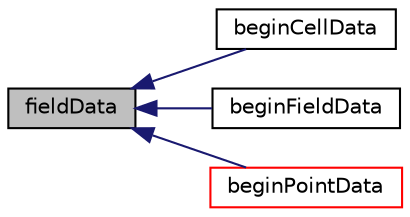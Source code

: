 digraph "fieldData"
{
  bgcolor="transparent";
  edge [fontname="Helvetica",fontsize="10",labelfontname="Helvetica",labelfontsize="10"];
  node [fontname="Helvetica",fontsize="10",shape=record];
  rankdir="LR";
  Node1 [label="fieldData",height=0.2,width=0.4,color="black", fillcolor="grey75", style="filled" fontcolor="black"];
  Node1 -> Node2 [dir="back",color="midnightblue",fontsize="10",style="solid",fontname="Helvetica"];
  Node2 [label="beginCellData",height=0.2,width=0.4,color="black",URL="$namespaceFoam_1_1vtk_1_1legacy.html#a8d28e31bf3200f113d2744b5dd1a58d3",tooltip="Emit legacy CELL_DATA nCells, FIELD FieldData nFields. "];
  Node1 -> Node3 [dir="back",color="midnightblue",fontsize="10",style="solid",fontname="Helvetica"];
  Node3 [label="beginFieldData",height=0.2,width=0.4,color="black",URL="$namespaceFoam_1_1vtk_1_1legacy.html#af84cdbbf5be772ccb75043ad4ad546a9",tooltip="Emit legacy FIELD FieldData nFields. "];
  Node1 -> Node4 [dir="back",color="midnightblue",fontsize="10",style="solid",fontname="Helvetica"];
  Node4 [label="beginPointData",height=0.2,width=0.4,color="red",URL="$namespaceFoam_1_1vtk_1_1legacy.html#ab40d438ddefe4c1cfef7276ca60200c6",tooltip="Emit legacy POINT_DATA nPoints, FIELD FieldData nFields. "];
}

